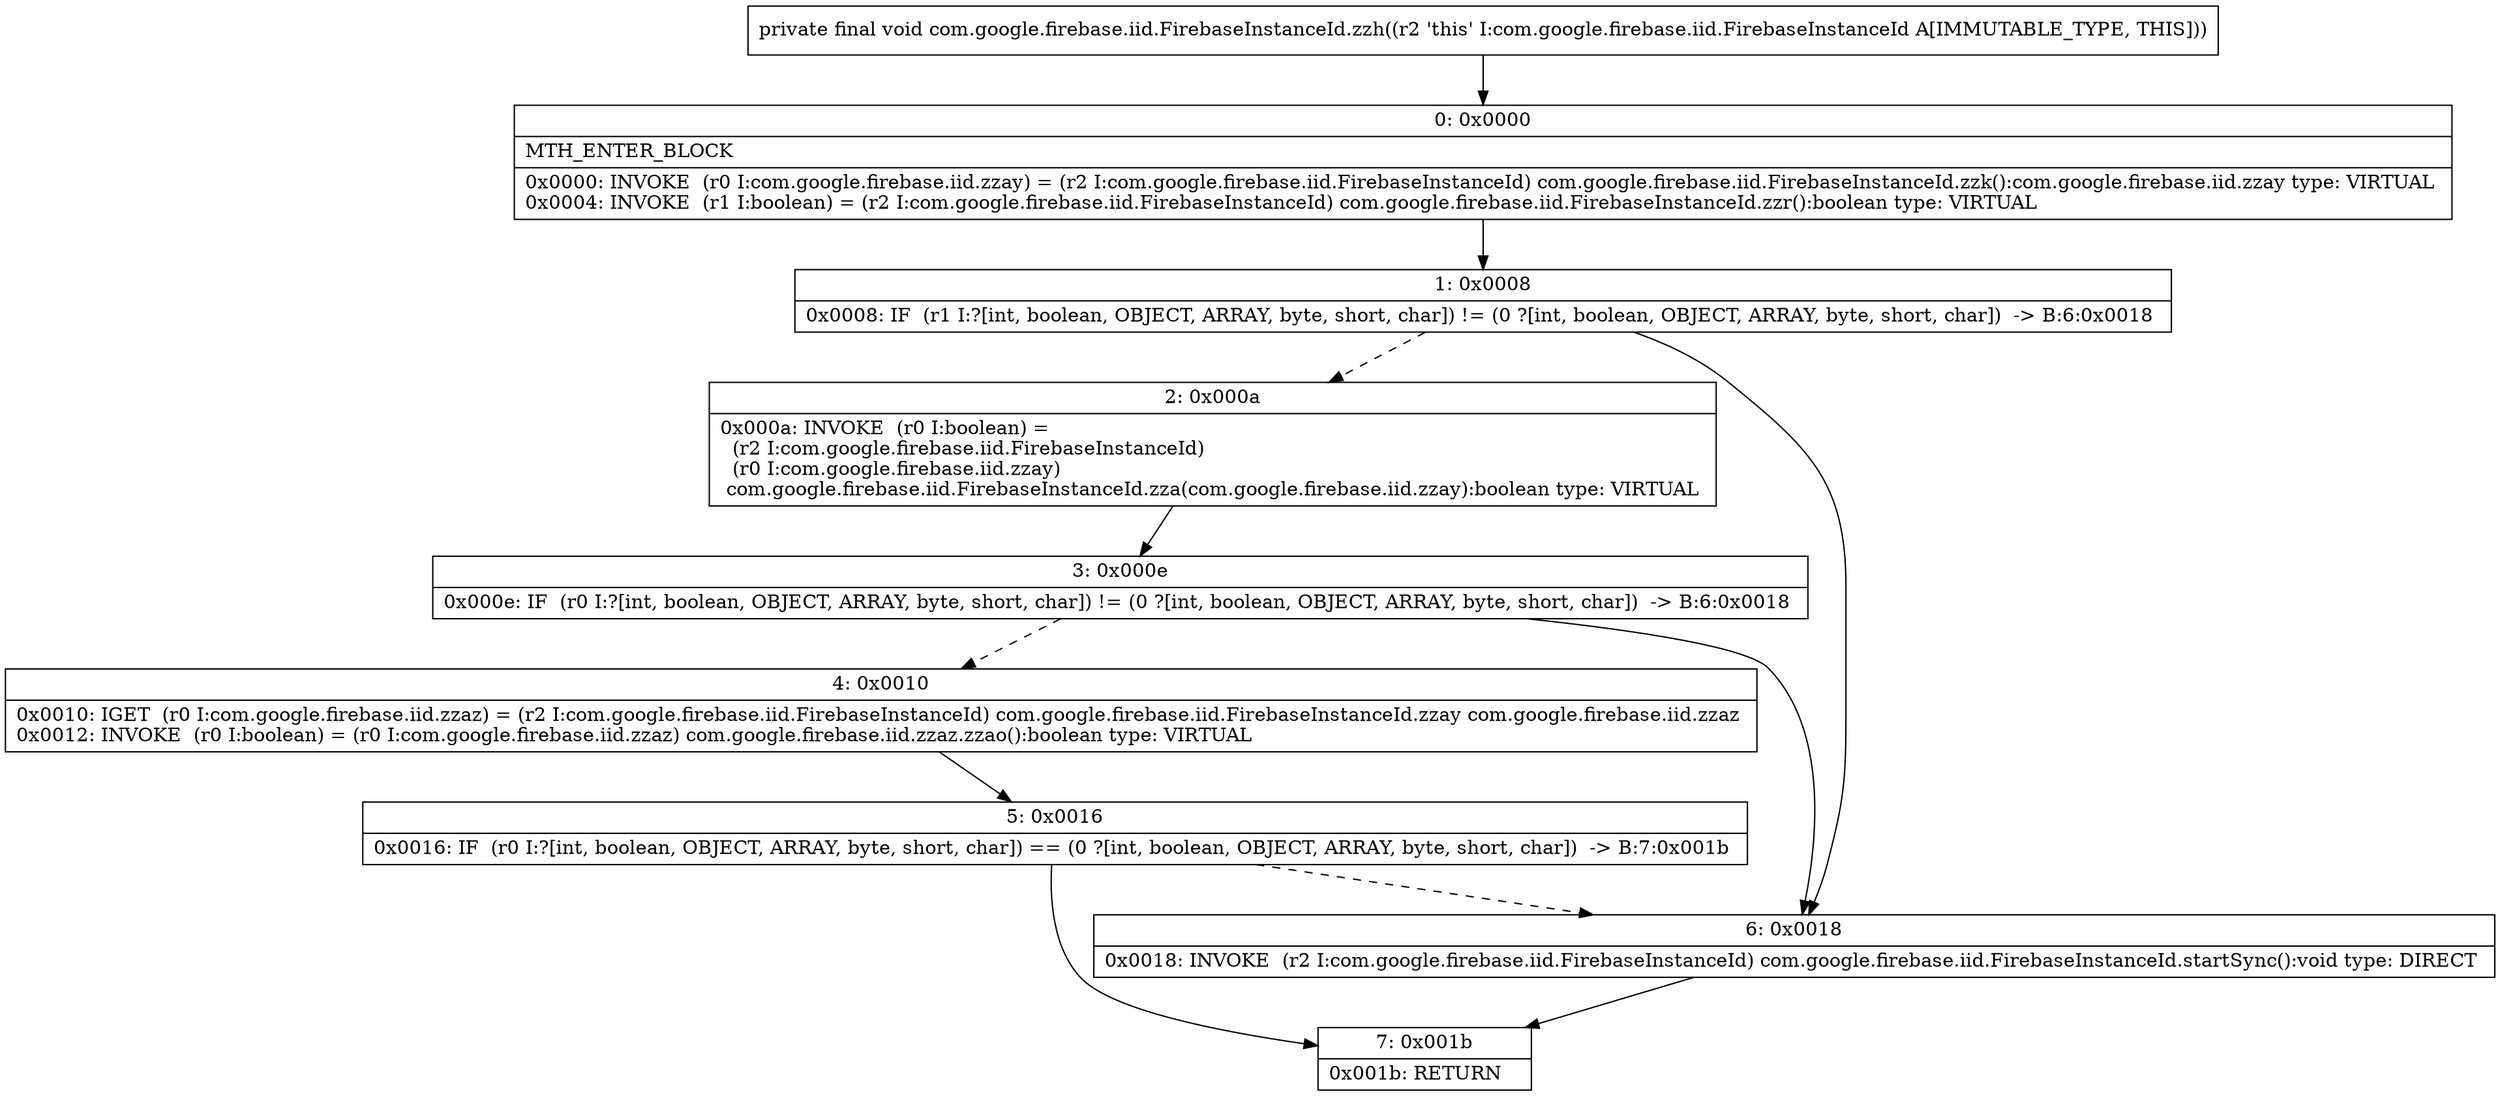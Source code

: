 digraph "CFG forcom.google.firebase.iid.FirebaseInstanceId.zzh()V" {
Node_0 [shape=record,label="{0\:\ 0x0000|MTH_ENTER_BLOCK\l|0x0000: INVOKE  (r0 I:com.google.firebase.iid.zzay) = (r2 I:com.google.firebase.iid.FirebaseInstanceId) com.google.firebase.iid.FirebaseInstanceId.zzk():com.google.firebase.iid.zzay type: VIRTUAL \l0x0004: INVOKE  (r1 I:boolean) = (r2 I:com.google.firebase.iid.FirebaseInstanceId) com.google.firebase.iid.FirebaseInstanceId.zzr():boolean type: VIRTUAL \l}"];
Node_1 [shape=record,label="{1\:\ 0x0008|0x0008: IF  (r1 I:?[int, boolean, OBJECT, ARRAY, byte, short, char]) != (0 ?[int, boolean, OBJECT, ARRAY, byte, short, char])  \-\> B:6:0x0018 \l}"];
Node_2 [shape=record,label="{2\:\ 0x000a|0x000a: INVOKE  (r0 I:boolean) = \l  (r2 I:com.google.firebase.iid.FirebaseInstanceId)\l  (r0 I:com.google.firebase.iid.zzay)\l com.google.firebase.iid.FirebaseInstanceId.zza(com.google.firebase.iid.zzay):boolean type: VIRTUAL \l}"];
Node_3 [shape=record,label="{3\:\ 0x000e|0x000e: IF  (r0 I:?[int, boolean, OBJECT, ARRAY, byte, short, char]) != (0 ?[int, boolean, OBJECT, ARRAY, byte, short, char])  \-\> B:6:0x0018 \l}"];
Node_4 [shape=record,label="{4\:\ 0x0010|0x0010: IGET  (r0 I:com.google.firebase.iid.zzaz) = (r2 I:com.google.firebase.iid.FirebaseInstanceId) com.google.firebase.iid.FirebaseInstanceId.zzay com.google.firebase.iid.zzaz \l0x0012: INVOKE  (r0 I:boolean) = (r0 I:com.google.firebase.iid.zzaz) com.google.firebase.iid.zzaz.zzao():boolean type: VIRTUAL \l}"];
Node_5 [shape=record,label="{5\:\ 0x0016|0x0016: IF  (r0 I:?[int, boolean, OBJECT, ARRAY, byte, short, char]) == (0 ?[int, boolean, OBJECT, ARRAY, byte, short, char])  \-\> B:7:0x001b \l}"];
Node_6 [shape=record,label="{6\:\ 0x0018|0x0018: INVOKE  (r2 I:com.google.firebase.iid.FirebaseInstanceId) com.google.firebase.iid.FirebaseInstanceId.startSync():void type: DIRECT \l}"];
Node_7 [shape=record,label="{7\:\ 0x001b|0x001b: RETURN   \l}"];
MethodNode[shape=record,label="{private final void com.google.firebase.iid.FirebaseInstanceId.zzh((r2 'this' I:com.google.firebase.iid.FirebaseInstanceId A[IMMUTABLE_TYPE, THIS])) }"];
MethodNode -> Node_0;
Node_0 -> Node_1;
Node_1 -> Node_2[style=dashed];
Node_1 -> Node_6;
Node_2 -> Node_3;
Node_3 -> Node_4[style=dashed];
Node_3 -> Node_6;
Node_4 -> Node_5;
Node_5 -> Node_6[style=dashed];
Node_5 -> Node_7;
Node_6 -> Node_7;
}

